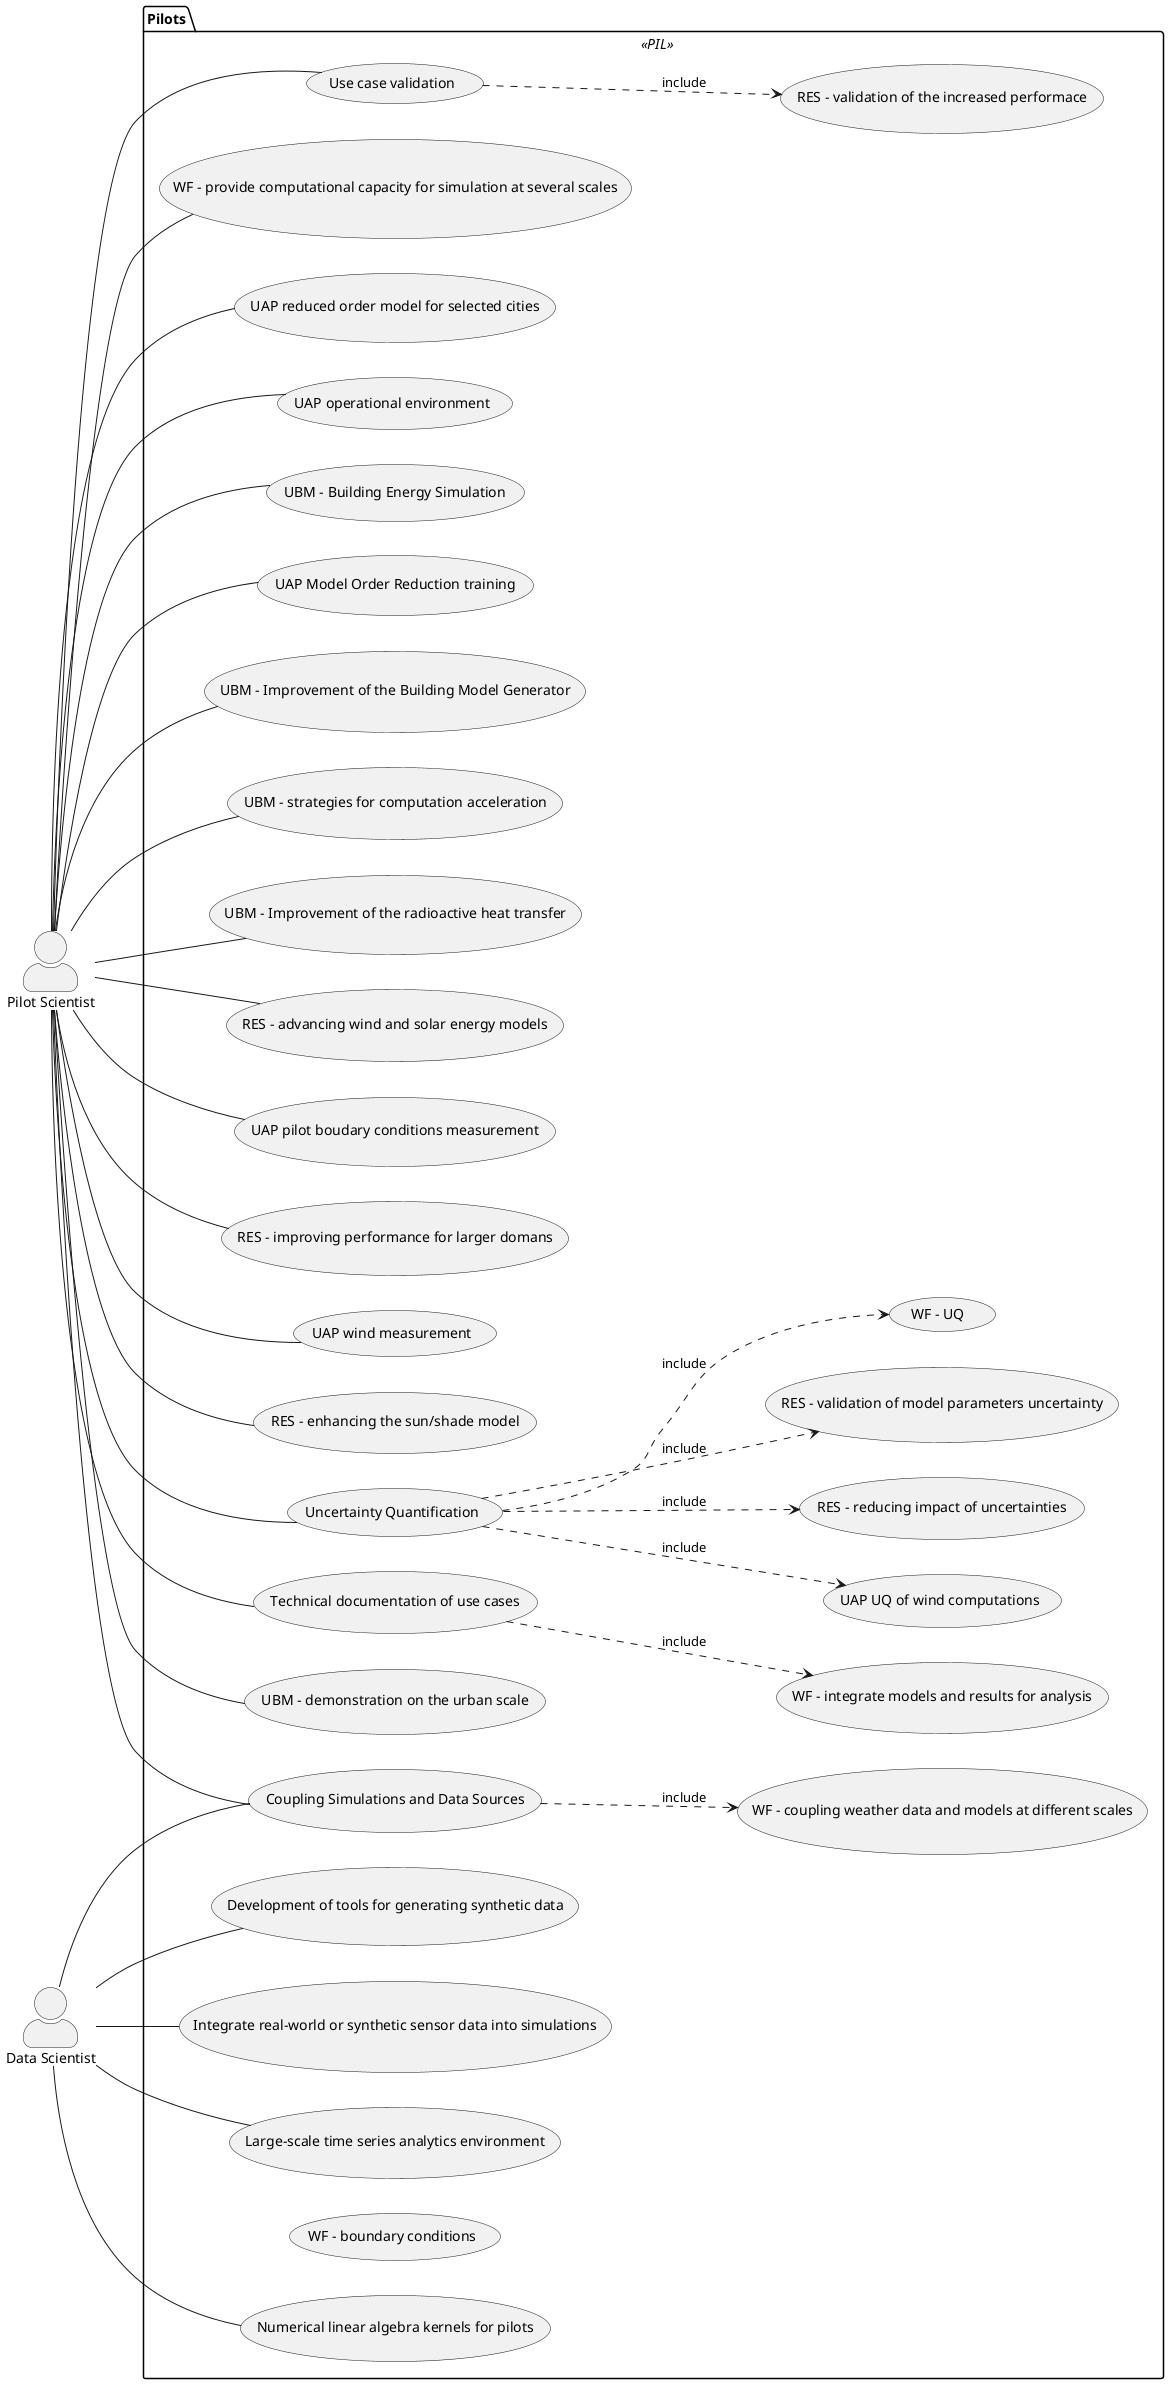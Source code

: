 @startuml hidalgo2_pilots
left to right direction
skinparam actorStyle awesome

'actors
actor "Pilot Scientist" as pilot_scientist
actor "Data Scientist" as data_scientist

'packages

package "Pilots" << PIL >> {
    left to right direction


    usecase SCOPIL001 as "
    Coupling Simulations and Data Sources
    "

    usecase SCOPIL002 as "
    Development of tools for generating synthetic data
    "

    usecase SCOPIL003 as "
    Integrate real-world or synthetic sensor data into simulations
    "

    usecase SCOPIL004 as "
    Use case validation
    "

    usecase SCOPIL005 as "
    Large-scale time series analytics environment
    "

    usecase SCOPIL006 as "
    Numerical linear algebra kernels for pilots
    "

    usecase SCOPIL007 as "
    UAP pilot boudary conditions measurement
    "

    usecase SCOPIL008 as "
    UAP wind measurement
    "

    usecase SCOPIL031 as "
    Uncertainty Quantification
    "

    usecase SCOPIL009 as "
    UAP UQ of wind computations
    "

    usecase SCOPIL010 as "
    UAP operational environment
    "

    usecase SCOPIL011 as "
    UAP reduced order model for selected cities
    "

    usecase SCOPIL012 as "
    UAP Model Order Reduction training
    "

    usecase SCOPIL013 as "
    UBM - Building Energy Simulation
    "

    usecase SCOPIL014 as "
    UBM - Improvement of the Building Model Generator
    "

    usecase SCOPIL015 as "
    UBM - Improvement of the radioactive heat transfer
    "

    usecase SCOPIL016 as "
    UBM - strategies for computation acceleration
    "

    usecase SCOPIL017 as "
    UBM - demonstration on the urban scale
    "

    usecase SCOPIL018 as "
    RES - advancing wind and solar energy models
    "

    usecase SCOPIL019 as "
    RES - reducing impact of uncertainties
    "

    usecase SCOPIL020 as "
    RES - improving performance for larger domans
    "

    usecase SCOPIL021 as "
    RES - enhancing the sun/shade model
    "

    usecase SCOPIL022 as "
    RES - validation of the increased performace
    "

    usecase SCOPIL023 as "
    RES - validation of model parameters uncertainty
    "

    usecase SCOPIL024 as "
    WF - provide computational capacity for simulation at several scales
    "

    usecase SCOPIL025 as "
    WF - integrate models and results for analysis
    "

    usecase SCOPIL026 as "
    WF - coupling weather data and models at different scales
    "

    usecase SCOPIL027 as "
    WF – boundary conditions
    "

    usecase SCOPIL028 as "
    WF – UQ 
    "

    usecase SCOPIL029 as "
    Technical documentation of use cases
    "

    SCOPIL004 .d.> SCOPIL022 : include

    SCOPIL031 .d.> SCOPIL009 : include
    SCOPIL031 .d.> SCOPIL019 : include
    SCOPIL031 .d.> SCOPIL023 : include
    SCOPIL031 .d.> SCOPIL028 : include

    SCOPIL029 .d.> SCOPIL025 : include

    SCOPIL001 .d.> SCOPIL026 : include
}


pilot_scientist -- SCOPIL001
data_scientist -- SCOPIL001
data_scientist -- SCOPIL002
data_scientist -- SCOPIL003
pilot_scientist -- SCOPIL004
data_scientist -- SCOPIL005
data_scientist -- SCOPIL006
pilot_scientist -- SCOPIL007
pilot_scientist -- SCOPIL008
pilot_scientist -- SCOPIL010
pilot_scientist -- SCOPIL011
pilot_scientist -- SCOPIL012
pilot_scientist -- SCOPIL013
pilot_scientist -- SCOPIL014
pilot_scientist -- SCOPIL015
pilot_scientist -- SCOPIL016
pilot_scientist -- SCOPIL017
pilot_scientist -- SCOPIL018
pilot_scientist -- SCOPIL020
pilot_scientist -- SCOPIL021
pilot_scientist -- SCOPIL024
pilot_scientist -- SCOPIL029
pilot_scientist -- SCOPIL031

skinparam usecase<<check>> {
    BackgroundColor LightBlue
}

@enduml